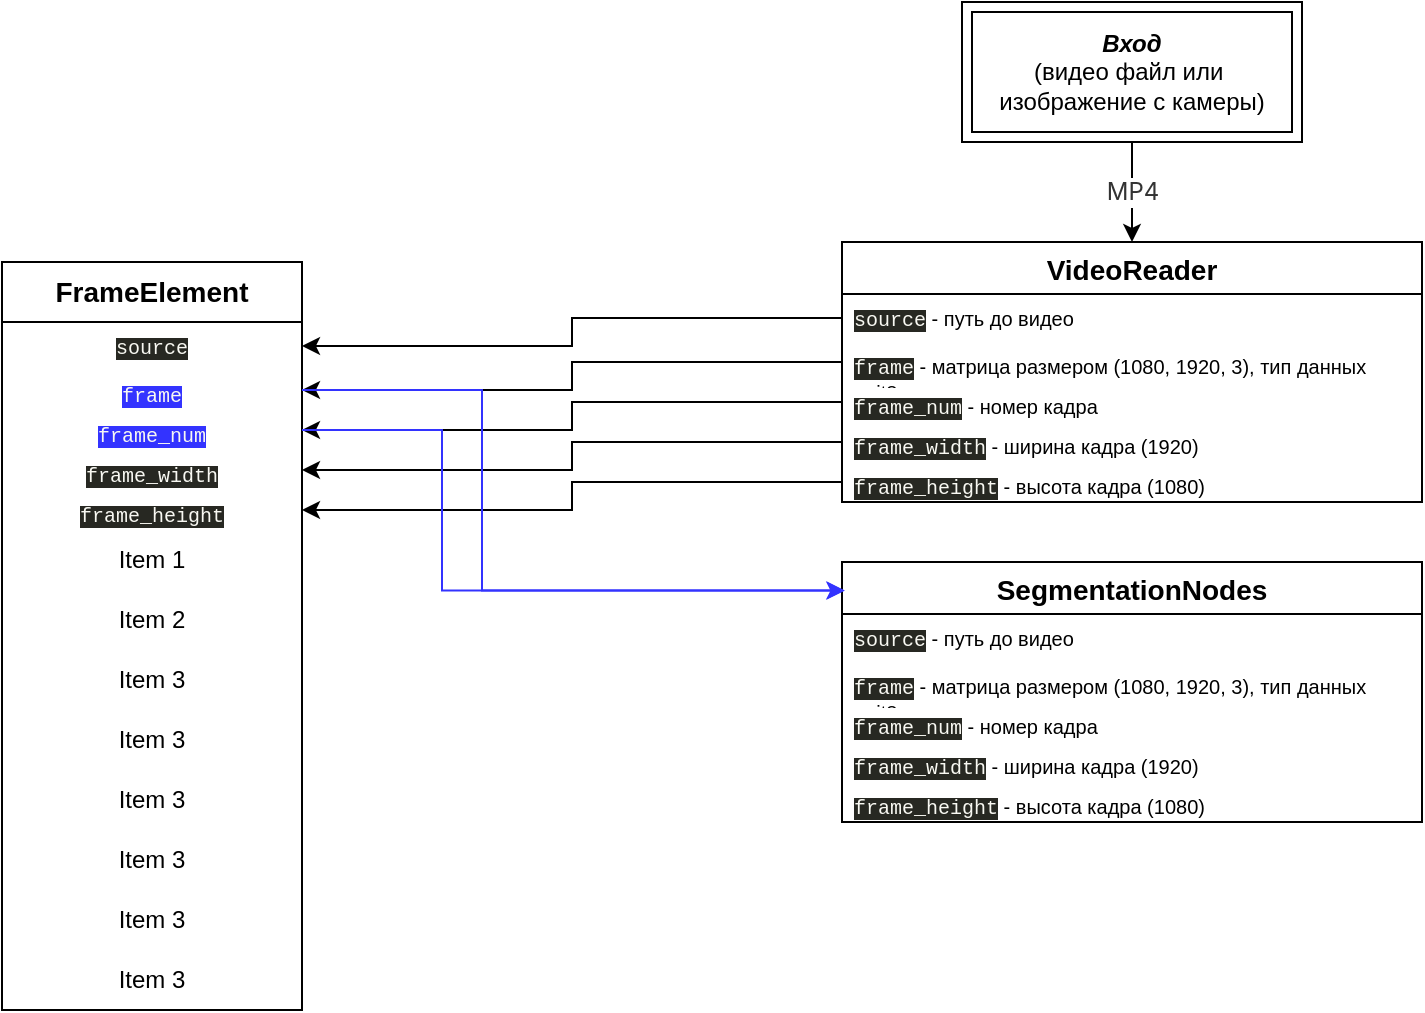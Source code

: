 <mxfile version="27.2.0">
  <diagram name="Страница — 1" id="5uqvx95SB5KR8sH2-QEb">
    <mxGraphModel dx="898" dy="503" grid="1" gridSize="10" guides="1" tooltips="1" connect="1" arrows="1" fold="1" page="1" pageScale="1" pageWidth="827" pageHeight="1169" math="0" shadow="0">
      <root>
        <mxCell id="0" />
        <mxCell id="1" parent="0" />
        <mxCell id="pSgMqcD5M_9IyaEk2qM1-36" value="&lt;i&gt;&lt;b&gt;Вход&lt;/b&gt;&lt;/i&gt;&lt;div&gt;(видео файл&amp;nbsp;&lt;span style=&quot;background-color: transparent; color: light-dark(rgb(0, 0, 0), rgb(255, 255, 255));&quot;&gt;или&amp;nbsp;&lt;/span&gt;&lt;/div&gt;&lt;div&gt;&lt;span style=&quot;background-color: transparent; color: light-dark(rgb(0, 0, 0), rgb(255, 255, 255));&quot;&gt;изображение с камеры)&lt;/span&gt;&lt;/div&gt;" style="shape=ext;margin=3;double=1;whiteSpace=wrap;html=1;align=center;" vertex="1" parent="1">
          <mxGeometry x="550" y="30" width="170" height="70" as="geometry" />
        </mxCell>
        <mxCell id="pSgMqcD5M_9IyaEk2qM1-37" value="VideoReader" style="swimlane;fontStyle=1;childLayout=stackLayout;horizontal=1;startSize=26;horizontalStack=0;resizeParent=1;resizeParentMax=0;resizeLast=0;collapsible=1;marginBottom=0;align=center;fontSize=14;" vertex="1" parent="1">
          <mxGeometry x="490" y="150" width="290" height="130" as="geometry">
            <mxRectangle x="333" y="120" width="120" height="30" as="alternateBounds" />
          </mxGeometry>
        </mxCell>
        <mxCell id="pSgMqcD5M_9IyaEk2qM1-38" value="&lt;span style=&quot;background-color: rgb(39, 40, 34); color: rgb(248, 248, 242); font-family: Consolas, &amp;quot;Courier New&amp;quot;, monospace; white-space: pre;&quot;&gt;source&lt;/span&gt;&amp;nbsp;- путь до видео" style="text;strokeColor=none;fillColor=none;spacingLeft=4;spacingRight=4;overflow=hidden;rotatable=0;points=[[0,0.5],[1,0.5]];portConstraint=eastwest;fontSize=10;whiteSpace=wrap;html=1;" vertex="1" parent="pSgMqcD5M_9IyaEk2qM1-37">
          <mxGeometry y="26" width="290" height="24" as="geometry" />
        </mxCell>
        <mxCell id="pSgMqcD5M_9IyaEk2qM1-39" value="&lt;span style=&quot;background-color: rgb(39, 40, 34); color: rgb(248, 248, 242); font-family: Consolas, &amp;quot;Courier New&amp;quot;, monospace; white-space: pre;&quot;&gt;frame&lt;/span&gt;&amp;nbsp;- матрица размером (1080, 1920, 3), тип данных unit8" style="text;strokeColor=none;fillColor=none;spacingLeft=4;spacingRight=4;overflow=hidden;rotatable=0;points=[[0,0.5],[1,0.5]];portConstraint=eastwest;fontSize=10;whiteSpace=wrap;html=1;" vertex="1" parent="pSgMqcD5M_9IyaEk2qM1-37">
          <mxGeometry y="50" width="290" height="20" as="geometry" />
        </mxCell>
        <mxCell id="pSgMqcD5M_9IyaEk2qM1-40" value="&lt;span style=&quot;background-color: rgb(39, 40, 34); color: rgb(248, 248, 242); font-family: Consolas, &amp;quot;Courier New&amp;quot;, monospace; white-space: pre;&quot;&gt;frame_num&lt;/span&gt;&amp;nbsp;- номер кадра" style="text;strokeColor=none;fillColor=none;spacingLeft=4;spacingRight=4;overflow=hidden;rotatable=0;points=[[0,0.5],[1,0.5]];portConstraint=eastwest;fontSize=10;whiteSpace=wrap;html=1;" vertex="1" parent="pSgMqcD5M_9IyaEk2qM1-37">
          <mxGeometry y="70" width="290" height="20" as="geometry" />
        </mxCell>
        <mxCell id="pSgMqcD5M_9IyaEk2qM1-49" value="&lt;span style=&quot;background-color: rgb(39, 40, 34); color: rgb(248, 248, 242); font-family: Consolas, &amp;quot;Courier New&amp;quot;, monospace; white-space: pre;&quot;&gt;frame_width&lt;/span&gt;&amp;nbsp;- ширина кадра (1920)" style="text;strokeColor=none;fillColor=none;spacingLeft=4;spacingRight=4;overflow=hidden;rotatable=0;points=[[0,0.5],[1,0.5]];portConstraint=eastwest;fontSize=10;whiteSpace=wrap;html=1;" vertex="1" parent="pSgMqcD5M_9IyaEk2qM1-37">
          <mxGeometry y="90" width="290" height="20" as="geometry" />
        </mxCell>
        <mxCell id="pSgMqcD5M_9IyaEk2qM1-50" value="&lt;span style=&quot;background-color: rgb(39, 40, 34); color: rgb(248, 248, 242); font-family: Consolas, &amp;quot;Courier New&amp;quot;, monospace; white-space: pre;&quot;&gt;frame_height&lt;/span&gt;&amp;nbsp;- высота кадра (1080)" style="text;strokeColor=none;fillColor=none;spacingLeft=4;spacingRight=4;overflow=hidden;rotatable=0;points=[[0,0.5],[1,0.5]];portConstraint=eastwest;fontSize=10;whiteSpace=wrap;html=1;" vertex="1" parent="pSgMqcD5M_9IyaEk2qM1-37">
          <mxGeometry y="110" width="290" height="20" as="geometry" />
        </mxCell>
        <mxCell id="pSgMqcD5M_9IyaEk2qM1-45" value="" style="endArrow=classic;html=1;rounded=0;exitX=0.5;exitY=1;exitDx=0;exitDy=0;entryX=0.5;entryY=0;entryDx=0;entryDy=0;" edge="1" parent="1" source="pSgMqcD5M_9IyaEk2qM1-36" target="pSgMqcD5M_9IyaEk2qM1-37">
          <mxGeometry relative="1" as="geometry">
            <mxPoint x="380" y="190" as="sourcePoint" />
            <mxPoint x="480" y="190" as="targetPoint" />
          </mxGeometry>
        </mxCell>
        <mxCell id="pSgMqcD5M_9IyaEk2qM1-46" value="&lt;span style=&quot;color: rgb(51, 51, 51); font-family: &amp;quot;YS Text&amp;quot;, -apple-system, BlinkMacSystemFont, Arial, Helvetica, &amp;quot;Arial Unicode MS&amp;quot;, sans-serif; text-align: left; text-wrap-mode: wrap;&quot;&gt;&lt;font style=&quot;font-size: 12px;&quot;&gt;MP4&lt;/font&gt;&lt;/span&gt;" style="edgeLabel;resizable=0;html=1;;align=center;verticalAlign=middle;" connectable="0" vertex="1" parent="pSgMqcD5M_9IyaEk2qM1-45">
          <mxGeometry relative="1" as="geometry" />
        </mxCell>
        <mxCell id="pSgMqcD5M_9IyaEk2qM1-54" value="FrameElement" style="swimlane;fontStyle=1;childLayout=stackLayout;horizontal=1;startSize=30;horizontalStack=0;resizeParent=1;resizeParentMax=0;resizeLast=0;collapsible=1;marginBottom=0;whiteSpace=wrap;html=1;fontSize=14;" vertex="1" parent="1">
          <mxGeometry x="70" y="160" width="150" height="374" as="geometry" />
        </mxCell>
        <mxCell id="pSgMqcD5M_9IyaEk2qM1-62" value="&lt;span style=&quot;background-color: rgb(39, 40, 34); color: rgb(248, 248, 242); font-family: Consolas, &amp;quot;Courier New&amp;quot;, monospace; white-space: pre;&quot;&gt;source&lt;/span&gt;" style="text;strokeColor=none;fillColor=none;spacingLeft=4;spacingRight=4;overflow=hidden;rotatable=0;points=[[0,0.5],[1,0.5]];portConstraint=eastwest;fontSize=10;whiteSpace=wrap;html=1;align=center;" vertex="1" parent="pSgMqcD5M_9IyaEk2qM1-54">
          <mxGeometry y="30" width="150" height="24" as="geometry" />
        </mxCell>
        <mxCell id="pSgMqcD5M_9IyaEk2qM1-63" value="&lt;span style=&quot;color: rgb(248, 248, 242); font-family: Consolas, &amp;quot;Courier New&amp;quot;, monospace; white-space: pre; background-color: rgb(51, 51, 255);&quot;&gt;frame&lt;/span&gt;" style="text;strokeColor=none;fillColor=none;spacingLeft=4;spacingRight=4;overflow=hidden;rotatable=0;points=[[0,0.5],[1,0.5]];portConstraint=eastwest;fontSize=10;whiteSpace=wrap;html=1;align=center;" vertex="1" parent="pSgMqcD5M_9IyaEk2qM1-54">
          <mxGeometry y="54" width="150" height="20" as="geometry" />
        </mxCell>
        <mxCell id="pSgMqcD5M_9IyaEk2qM1-64" value="&lt;span style=&quot;color: rgb(248, 248, 242); font-family: Consolas, &amp;quot;Courier New&amp;quot;, monospace; white-space: pre; background-color: rgb(51, 51, 255);&quot;&gt;frame_num&lt;/span&gt;" style="text;strokeColor=none;fillColor=none;spacingLeft=4;spacingRight=4;overflow=hidden;rotatable=0;points=[[0,0.5],[1,0.5]];portConstraint=eastwest;fontSize=10;whiteSpace=wrap;html=1;align=center;" vertex="1" parent="pSgMqcD5M_9IyaEk2qM1-54">
          <mxGeometry y="74" width="150" height="20" as="geometry" />
        </mxCell>
        <mxCell id="pSgMqcD5M_9IyaEk2qM1-65" value="&lt;span style=&quot;background-color: rgb(39, 40, 34); color: rgb(248, 248, 242); font-family: Consolas, &amp;quot;Courier New&amp;quot;, monospace; white-space: pre;&quot;&gt;frame_width&lt;/span&gt;" style="text;strokeColor=none;fillColor=none;spacingLeft=4;spacingRight=4;overflow=hidden;rotatable=0;points=[[0,0.5],[1,0.5]];portConstraint=eastwest;fontSize=10;whiteSpace=wrap;html=1;align=center;" vertex="1" parent="pSgMqcD5M_9IyaEk2qM1-54">
          <mxGeometry y="94" width="150" height="20" as="geometry" />
        </mxCell>
        <mxCell id="pSgMqcD5M_9IyaEk2qM1-66" value="&lt;span style=&quot;background-color: rgb(39, 40, 34); color: rgb(248, 248, 242); font-family: Consolas, &amp;quot;Courier New&amp;quot;, monospace; white-space: pre;&quot;&gt;frame_height&lt;/span&gt;" style="text;strokeColor=none;fillColor=none;spacingLeft=4;spacingRight=4;overflow=hidden;rotatable=0;points=[[0,0.5],[1,0.5]];portConstraint=eastwest;fontSize=10;whiteSpace=wrap;html=1;align=center;" vertex="1" parent="pSgMqcD5M_9IyaEk2qM1-54">
          <mxGeometry y="114" width="150" height="20" as="geometry" />
        </mxCell>
        <mxCell id="pSgMqcD5M_9IyaEk2qM1-55" value="Item 1" style="text;strokeColor=none;fillColor=none;align=center;verticalAlign=middle;spacingLeft=4;spacingRight=4;overflow=hidden;points=[[0,0.5],[1,0.5]];portConstraint=eastwest;rotatable=0;whiteSpace=wrap;html=1;" vertex="1" parent="pSgMqcD5M_9IyaEk2qM1-54">
          <mxGeometry y="134" width="150" height="30" as="geometry" />
        </mxCell>
        <mxCell id="pSgMqcD5M_9IyaEk2qM1-56" value="Item 2" style="text;strokeColor=none;fillColor=none;align=center;verticalAlign=middle;spacingLeft=4;spacingRight=4;overflow=hidden;points=[[0,0.5],[1,0.5]];portConstraint=eastwest;rotatable=0;whiteSpace=wrap;html=1;" vertex="1" parent="pSgMqcD5M_9IyaEk2qM1-54">
          <mxGeometry y="164" width="150" height="30" as="geometry" />
        </mxCell>
        <mxCell id="pSgMqcD5M_9IyaEk2qM1-57" value="Item 3" style="text;strokeColor=none;fillColor=none;align=center;verticalAlign=middle;spacingLeft=4;spacingRight=4;overflow=hidden;points=[[0,0.5],[1,0.5]];portConstraint=eastwest;rotatable=0;whiteSpace=wrap;html=1;" vertex="1" parent="pSgMqcD5M_9IyaEk2qM1-54">
          <mxGeometry y="194" width="150" height="30" as="geometry" />
        </mxCell>
        <mxCell id="pSgMqcD5M_9IyaEk2qM1-76" value="Item 3" style="text;strokeColor=none;fillColor=none;align=center;verticalAlign=middle;spacingLeft=4;spacingRight=4;overflow=hidden;points=[[0,0.5],[1,0.5]];portConstraint=eastwest;rotatable=0;whiteSpace=wrap;html=1;" vertex="1" parent="pSgMqcD5M_9IyaEk2qM1-54">
          <mxGeometry y="224" width="150" height="30" as="geometry" />
        </mxCell>
        <mxCell id="pSgMqcD5M_9IyaEk2qM1-59" value="Item 3" style="text;strokeColor=none;fillColor=none;align=center;verticalAlign=middle;spacingLeft=4;spacingRight=4;overflow=hidden;points=[[0,0.5],[1,0.5]];portConstraint=eastwest;rotatable=0;whiteSpace=wrap;html=1;" vertex="1" parent="pSgMqcD5M_9IyaEk2qM1-54">
          <mxGeometry y="254" width="150" height="30" as="geometry" />
        </mxCell>
        <mxCell id="pSgMqcD5M_9IyaEk2qM1-58" value="Item 3" style="text;strokeColor=none;fillColor=none;align=center;verticalAlign=middle;spacingLeft=4;spacingRight=4;overflow=hidden;points=[[0,0.5],[1,0.5]];portConstraint=eastwest;rotatable=0;whiteSpace=wrap;html=1;" vertex="1" parent="pSgMqcD5M_9IyaEk2qM1-54">
          <mxGeometry y="284" width="150" height="30" as="geometry" />
        </mxCell>
        <mxCell id="pSgMqcD5M_9IyaEk2qM1-60" value="Item 3" style="text;strokeColor=none;fillColor=none;align=center;verticalAlign=middle;spacingLeft=4;spacingRight=4;overflow=hidden;points=[[0,0.5],[1,0.5]];portConstraint=eastwest;rotatable=0;whiteSpace=wrap;html=1;" vertex="1" parent="pSgMqcD5M_9IyaEk2qM1-54">
          <mxGeometry y="314" width="150" height="30" as="geometry" />
        </mxCell>
        <mxCell id="pSgMqcD5M_9IyaEk2qM1-61" value="Item 3" style="text;strokeColor=none;fillColor=none;align=center;verticalAlign=middle;spacingLeft=4;spacingRight=4;overflow=hidden;points=[[0,0.5],[1,0.5]];portConstraint=eastwest;rotatable=0;whiteSpace=wrap;html=1;" vertex="1" parent="pSgMqcD5M_9IyaEk2qM1-54">
          <mxGeometry y="344" width="150" height="30" as="geometry" />
        </mxCell>
        <mxCell id="pSgMqcD5M_9IyaEk2qM1-74" style="edgeStyle=elbowEdgeStyle;rounded=0;orthogonalLoop=1;jettySize=auto;html=1;exitX=1;exitY=0.5;exitDx=0;exitDy=0;" edge="1" parent="pSgMqcD5M_9IyaEk2qM1-54" source="pSgMqcD5M_9IyaEk2qM1-57" target="pSgMqcD5M_9IyaEk2qM1-57">
          <mxGeometry relative="1" as="geometry" />
        </mxCell>
        <mxCell id="pSgMqcD5M_9IyaEk2qM1-67" value="" style="endArrow=classic;html=1;rounded=0;exitX=0;exitY=0.5;exitDx=0;exitDy=0;entryX=1;entryY=0.5;entryDx=0;entryDy=0;edgeStyle=orthogonalEdgeStyle;" edge="1" parent="1" source="pSgMqcD5M_9IyaEk2qM1-38" target="pSgMqcD5M_9IyaEk2qM1-62">
          <mxGeometry width="50" height="50" relative="1" as="geometry">
            <mxPoint x="410" y="450" as="sourcePoint" />
            <mxPoint x="460" y="400" as="targetPoint" />
          </mxGeometry>
        </mxCell>
        <mxCell id="pSgMqcD5M_9IyaEk2qM1-68" value="" style="endArrow=classic;html=1;rounded=0;exitX=0;exitY=0.5;exitDx=0;exitDy=0;entryX=1;entryY=0.5;entryDx=0;entryDy=0;edgeStyle=orthogonalEdgeStyle;" edge="1" parent="1" source="pSgMqcD5M_9IyaEk2qM1-39" target="pSgMqcD5M_9IyaEk2qM1-63">
          <mxGeometry width="50" height="50" relative="1" as="geometry">
            <mxPoint x="410" y="450" as="sourcePoint" />
            <mxPoint x="460" y="400" as="targetPoint" />
          </mxGeometry>
        </mxCell>
        <mxCell id="pSgMqcD5M_9IyaEk2qM1-70" value="" style="endArrow=classic;html=1;rounded=0;exitX=0;exitY=0.5;exitDx=0;exitDy=0;entryX=1;entryY=0.5;entryDx=0;entryDy=0;edgeStyle=orthogonalEdgeStyle;" edge="1" parent="1" source="pSgMqcD5M_9IyaEk2qM1-40" target="pSgMqcD5M_9IyaEk2qM1-64">
          <mxGeometry width="50" height="50" relative="1" as="geometry">
            <mxPoint x="410" y="450" as="sourcePoint" />
            <mxPoint x="460" y="400" as="targetPoint" />
          </mxGeometry>
        </mxCell>
        <mxCell id="pSgMqcD5M_9IyaEk2qM1-71" value="" style="endArrow=classic;html=1;rounded=0;exitX=0;exitY=0.5;exitDx=0;exitDy=0;entryX=1;entryY=0.5;entryDx=0;entryDy=0;edgeStyle=orthogonalEdgeStyle;" edge="1" parent="1" source="pSgMqcD5M_9IyaEk2qM1-49" target="pSgMqcD5M_9IyaEk2qM1-65">
          <mxGeometry width="50" height="50" relative="1" as="geometry">
            <mxPoint x="730" y="250" as="sourcePoint" />
            <mxPoint x="480" y="264" as="targetPoint" />
          </mxGeometry>
        </mxCell>
        <mxCell id="pSgMqcD5M_9IyaEk2qM1-72" value="" style="endArrow=classic;html=1;rounded=0;exitX=0;exitY=0.5;exitDx=0;exitDy=0;entryX=1;entryY=0.5;entryDx=0;entryDy=0;edgeStyle=orthogonalEdgeStyle;" edge="1" parent="1" source="pSgMqcD5M_9IyaEk2qM1-50" target="pSgMqcD5M_9IyaEk2qM1-66">
          <mxGeometry width="50" height="50" relative="1" as="geometry">
            <mxPoint x="580" y="300" as="sourcePoint" />
            <mxPoint x="330" y="314" as="targetPoint" />
          </mxGeometry>
        </mxCell>
        <mxCell id="pSgMqcD5M_9IyaEk2qM1-79" value="SegmentationNodes" style="swimlane;fontStyle=1;childLayout=stackLayout;horizontal=1;startSize=26;horizontalStack=0;resizeParent=1;resizeParentMax=0;resizeLast=0;collapsible=1;marginBottom=0;align=center;fontSize=14;" vertex="1" parent="1">
          <mxGeometry x="490" y="310" width="290" height="130" as="geometry">
            <mxRectangle x="333" y="120" width="120" height="30" as="alternateBounds" />
          </mxGeometry>
        </mxCell>
        <mxCell id="pSgMqcD5M_9IyaEk2qM1-80" value="&lt;span style=&quot;background-color: rgb(39, 40, 34); color: rgb(248, 248, 242); font-family: Consolas, &amp;quot;Courier New&amp;quot;, monospace; white-space: pre;&quot;&gt;source&lt;/span&gt;&amp;nbsp;- путь до видео" style="text;strokeColor=none;fillColor=none;spacingLeft=4;spacingRight=4;overflow=hidden;rotatable=0;points=[[0,0.5],[1,0.5]];portConstraint=eastwest;fontSize=10;whiteSpace=wrap;html=1;" vertex="1" parent="pSgMqcD5M_9IyaEk2qM1-79">
          <mxGeometry y="26" width="290" height="24" as="geometry" />
        </mxCell>
        <mxCell id="pSgMqcD5M_9IyaEk2qM1-81" value="&lt;span style=&quot;background-color: rgb(39, 40, 34); color: rgb(248, 248, 242); font-family: Consolas, &amp;quot;Courier New&amp;quot;, monospace; white-space: pre;&quot;&gt;frame&lt;/span&gt;&amp;nbsp;- матрица размером (1080, 1920, 3), тип данных unit8" style="text;strokeColor=none;fillColor=none;spacingLeft=4;spacingRight=4;overflow=hidden;rotatable=0;points=[[0,0.5],[1,0.5]];portConstraint=eastwest;fontSize=10;whiteSpace=wrap;html=1;" vertex="1" parent="pSgMqcD5M_9IyaEk2qM1-79">
          <mxGeometry y="50" width="290" height="20" as="geometry" />
        </mxCell>
        <mxCell id="pSgMqcD5M_9IyaEk2qM1-82" value="&lt;span style=&quot;background-color: rgb(39, 40, 34); color: rgb(248, 248, 242); font-family: Consolas, &amp;quot;Courier New&amp;quot;, monospace; white-space: pre;&quot;&gt;frame_num&lt;/span&gt;&amp;nbsp;- номер кадра" style="text;strokeColor=none;fillColor=none;spacingLeft=4;spacingRight=4;overflow=hidden;rotatable=0;points=[[0,0.5],[1,0.5]];portConstraint=eastwest;fontSize=10;whiteSpace=wrap;html=1;" vertex="1" parent="pSgMqcD5M_9IyaEk2qM1-79">
          <mxGeometry y="70" width="290" height="20" as="geometry" />
        </mxCell>
        <mxCell id="pSgMqcD5M_9IyaEk2qM1-83" value="&lt;span style=&quot;background-color: rgb(39, 40, 34); color: rgb(248, 248, 242); font-family: Consolas, &amp;quot;Courier New&amp;quot;, monospace; white-space: pre;&quot;&gt;frame_width&lt;/span&gt;&amp;nbsp;- ширина кадра (1920)" style="text;strokeColor=none;fillColor=none;spacingLeft=4;spacingRight=4;overflow=hidden;rotatable=0;points=[[0,0.5],[1,0.5]];portConstraint=eastwest;fontSize=10;whiteSpace=wrap;html=1;" vertex="1" parent="pSgMqcD5M_9IyaEk2qM1-79">
          <mxGeometry y="90" width="290" height="20" as="geometry" />
        </mxCell>
        <mxCell id="pSgMqcD5M_9IyaEk2qM1-84" value="&lt;span style=&quot;background-color: rgb(39, 40, 34); color: rgb(248, 248, 242); font-family: Consolas, &amp;quot;Courier New&amp;quot;, monospace; white-space: pre;&quot;&gt;frame_height&lt;/span&gt;&amp;nbsp;- высота кадра (1080)" style="text;strokeColor=none;fillColor=none;spacingLeft=4;spacingRight=4;overflow=hidden;rotatable=0;points=[[0,0.5],[1,0.5]];portConstraint=eastwest;fontSize=10;whiteSpace=wrap;html=1;" vertex="1" parent="pSgMqcD5M_9IyaEk2qM1-79">
          <mxGeometry y="110" width="290" height="20" as="geometry" />
        </mxCell>
        <mxCell id="pSgMqcD5M_9IyaEk2qM1-88" style="edgeStyle=elbowEdgeStyle;rounded=0;orthogonalLoop=1;jettySize=auto;html=1;entryX=0.004;entryY=0.11;entryDx=0;entryDy=0;entryPerimeter=0;strokeColor=light-dark(#3333FF,#3333FF);" edge="1" parent="1" source="pSgMqcD5M_9IyaEk2qM1-63" target="pSgMqcD5M_9IyaEk2qM1-79">
          <mxGeometry relative="1" as="geometry">
            <Array as="points">
              <mxPoint x="310" y="270" />
            </Array>
          </mxGeometry>
        </mxCell>
        <mxCell id="pSgMqcD5M_9IyaEk2qM1-89" style="edgeStyle=elbowEdgeStyle;rounded=0;orthogonalLoop=1;jettySize=auto;html=1;entryX=0.005;entryY=0.11;entryDx=0;entryDy=0;entryPerimeter=0;strokeColor=#3333FF;" edge="1" parent="1" source="pSgMqcD5M_9IyaEk2qM1-64" target="pSgMqcD5M_9IyaEk2qM1-79">
          <mxGeometry relative="1" as="geometry">
            <Array as="points">
              <mxPoint x="290" y="280" />
            </Array>
          </mxGeometry>
        </mxCell>
      </root>
    </mxGraphModel>
  </diagram>
</mxfile>
